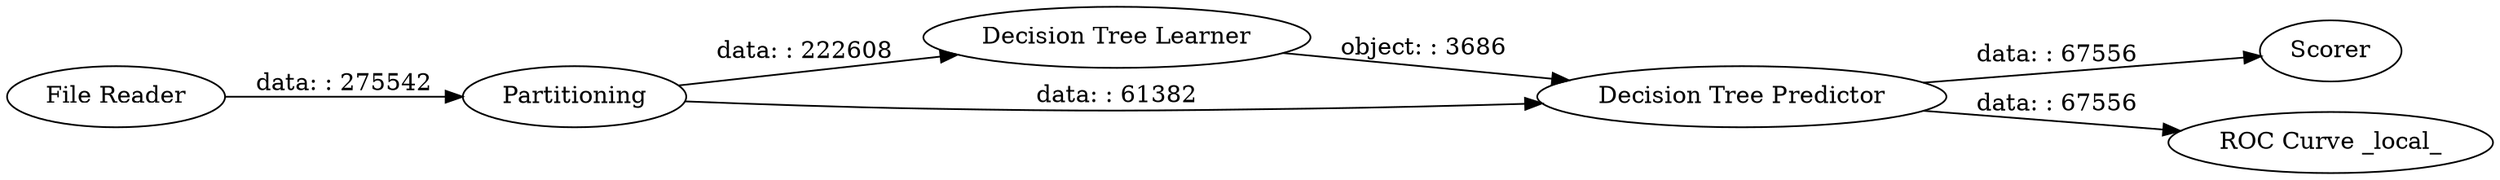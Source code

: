 digraph {
	"8607407758593545514_1" [label="File Reader"]
	"8607407758593545514_3" [label="Decision Tree Learner"]
	"8607407758593545514_5" [label=Scorer]
	"8607407758593545514_8" [label="ROC Curve _local_"]
	"8607407758593545514_4" [label="Decision Tree Predictor"]
	"8607407758593545514_2" [label=Partitioning]
	"8607407758593545514_4" -> "8607407758593545514_5" [label="data: : 67556"]
	"8607407758593545514_4" -> "8607407758593545514_8" [label="data: : 67556"]
	"8607407758593545514_1" -> "8607407758593545514_2" [label="data: : 275542"]
	"8607407758593545514_3" -> "8607407758593545514_4" [label="object: : 3686"]
	"8607407758593545514_2" -> "8607407758593545514_3" [label="data: : 222608"]
	"8607407758593545514_2" -> "8607407758593545514_4" [label="data: : 61382"]
	rankdir=LR
}
